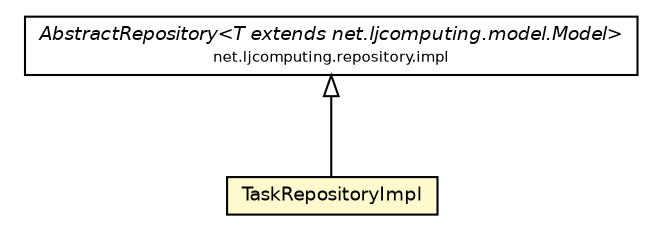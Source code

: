 #!/usr/local/bin/dot
#
# Class diagram 
# Generated by UMLGraph version R5_6 (http://www.umlgraph.org/)
#

digraph G {
	edge [fontname="Helvetica",fontsize=10,labelfontname="Helvetica",labelfontsize=10];
	node [fontname="Helvetica",fontsize=10,shape=plaintext];
	nodesep=0.25;
	ranksep=0.5;
	// net.ljcomputing.sr.repository.impl.TaskRepositoryImpl
	c101 [label=<<table title="net.ljcomputing.sr.repository.impl.TaskRepositoryImpl" border="0" cellborder="1" cellspacing="0" cellpadding="2" port="p" bgcolor="lemonChiffon" href="./TaskRepositoryImpl.html">
		<tr><td><table border="0" cellspacing="0" cellpadding="1">
<tr><td align="center" balign="center"> TaskRepositoryImpl </td></tr>
		</table></td></tr>
		</table>>, URL="./TaskRepositoryImpl.html", fontname="Helvetica", fontcolor="black", fontsize=9.0];
	//net.ljcomputing.sr.repository.impl.TaskRepositoryImpl extends net.ljcomputing.repository.impl.AbstractRepository<net.ljcomputing.sr.model.Task>
	c104:p -> c101:p [dir=back,arrowtail=empty];
	// net.ljcomputing.repository.impl.AbstractRepository<T extends net.ljcomputing.model.Model>
	c104 [label=<<table title="net.ljcomputing.repository.impl.AbstractRepository" border="0" cellborder="1" cellspacing="0" cellpadding="2" port="p" href="http://java.sun.com/j2se/1.4.2/docs/api/net/ljcomputing/repository/impl/AbstractRepository.html">
		<tr><td><table border="0" cellspacing="0" cellpadding="1">
<tr><td align="center" balign="center"><font face="Helvetica-Oblique"> AbstractRepository&lt;T extends net.ljcomputing.model.Model&gt; </font></td></tr>
<tr><td align="center" balign="center"><font point-size="7.0"> net.ljcomputing.repository.impl </font></td></tr>
		</table></td></tr>
		</table>>, URL="http://java.sun.com/j2se/1.4.2/docs/api/net/ljcomputing/repository/impl/AbstractRepository.html", fontname="Helvetica", fontcolor="black", fontsize=9.0];
}

